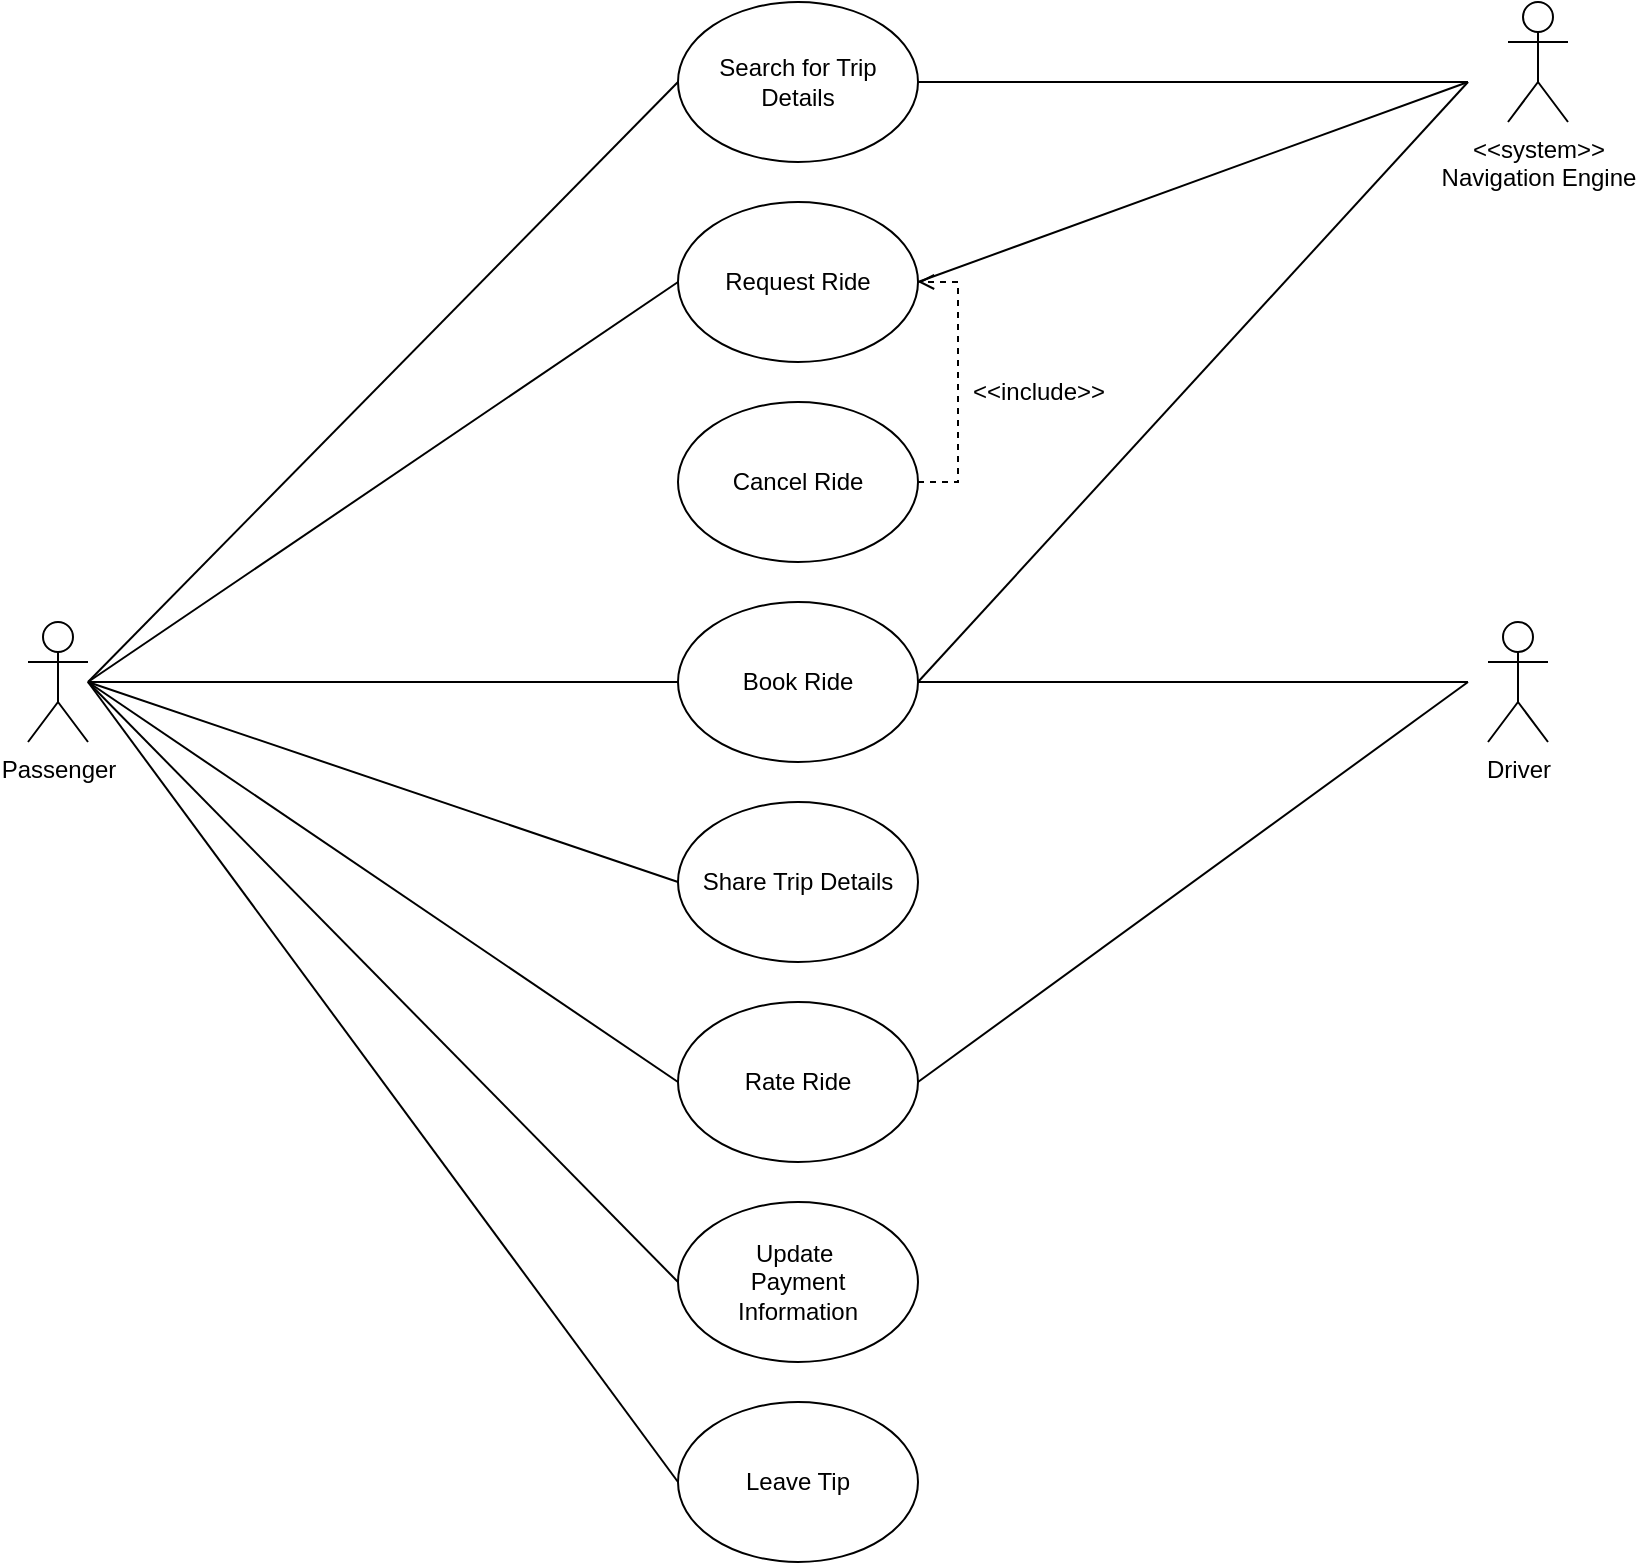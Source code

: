 <mxfile version="21.1.2" type="device">
  <diagram name="Page-1" id="zlhn3pk-vhhPT_8I6Kz8">
    <mxGraphModel dx="1232" dy="1180" grid="1" gridSize="10" guides="1" tooltips="1" connect="1" arrows="1" fold="1" page="1" pageScale="1" pageWidth="850" pageHeight="1100" math="0" shadow="0">
      <root>
        <mxCell id="0" />
        <mxCell id="1" parent="0" />
        <mxCell id="pIzrPI8-bBphLF1hinDx-1" value="Book Ride" style="ellipse;whiteSpace=wrap;html=1;" parent="1" vertex="1">
          <mxGeometry x="365" y="510" width="120" height="80" as="geometry" />
        </mxCell>
        <mxCell id="pIzrPI8-bBphLF1hinDx-12" style="edgeStyle=orthogonalEdgeStyle;rounded=0;orthogonalLoop=1;jettySize=auto;html=1;exitX=1;exitY=0.5;exitDx=0;exitDy=0;entryX=1;entryY=0.5;entryDx=0;entryDy=0;endArrow=open;endFill=0;dashed=1;" parent="1" source="pIzrPI8-bBphLF1hinDx-2" target="pIzrPI8-bBphLF1hinDx-3" edge="1">
          <mxGeometry relative="1" as="geometry" />
        </mxCell>
        <mxCell id="pIzrPI8-bBphLF1hinDx-2" value="Cancel Ride" style="ellipse;whiteSpace=wrap;html=1;" parent="1" vertex="1">
          <mxGeometry x="365" y="410" width="120" height="80" as="geometry" />
        </mxCell>
        <mxCell id="pIzrPI8-bBphLF1hinDx-3" value="Request Ride" style="ellipse;whiteSpace=wrap;html=1;" parent="1" vertex="1">
          <mxGeometry x="365" y="310" width="120" height="80" as="geometry" />
        </mxCell>
        <mxCell id="pIzrPI8-bBphLF1hinDx-4" value="Search for Trip&lt;br&gt;Details" style="ellipse;whiteSpace=wrap;html=1;" parent="1" vertex="1">
          <mxGeometry x="365" y="210" width="120" height="80" as="geometry" />
        </mxCell>
        <mxCell id="pIzrPI8-bBphLF1hinDx-5" value="Share Trip Details" style="ellipse;whiteSpace=wrap;html=1;" parent="1" vertex="1">
          <mxGeometry x="365" y="610" width="120" height="80" as="geometry" />
        </mxCell>
        <mxCell id="pIzrPI8-bBphLF1hinDx-6" value="Rate Ride" style="ellipse;whiteSpace=wrap;html=1;" parent="1" vertex="1">
          <mxGeometry x="365" y="710" width="120" height="80" as="geometry" />
        </mxCell>
        <mxCell id="pIzrPI8-bBphLF1hinDx-7" value="Update&amp;nbsp;&lt;br&gt;Payment&lt;br&gt;Information" style="ellipse;whiteSpace=wrap;html=1;" parent="1" vertex="1">
          <mxGeometry x="365" y="810" width="120" height="80" as="geometry" />
        </mxCell>
        <mxCell id="pIzrPI8-bBphLF1hinDx-8" value="Leave Tip" style="ellipse;whiteSpace=wrap;html=1;" parent="1" vertex="1">
          <mxGeometry x="365" y="910" width="120" height="80" as="geometry" />
        </mxCell>
        <mxCell id="pIzrPI8-bBphLF1hinDx-9" value="&amp;lt;&amp;lt;system&amp;gt;&amp;gt;&lt;br&gt;Navigation Engine" style="shape=umlActor;verticalLabelPosition=bottom;verticalAlign=top;html=1;outlineConnect=0;" parent="1" vertex="1">
          <mxGeometry x="780" y="210" width="30" height="60" as="geometry" />
        </mxCell>
        <mxCell id="pIzrPI8-bBphLF1hinDx-10" value="" style="endArrow=none;html=1;rounded=0;entryX=1;entryY=0.5;entryDx=0;entryDy=0;endFill=0;" parent="1" target="pIzrPI8-bBphLF1hinDx-4" edge="1">
          <mxGeometry width="50" height="50" relative="1" as="geometry">
            <mxPoint x="760" y="250" as="sourcePoint" />
            <mxPoint x="470" y="380" as="targetPoint" />
          </mxGeometry>
        </mxCell>
        <mxCell id="pIzrPI8-bBphLF1hinDx-11" value="" style="endArrow=none;html=1;rounded=0;entryX=1;entryY=0.5;entryDx=0;entryDy=0;endFill=0;" parent="1" target="pIzrPI8-bBphLF1hinDx-3" edge="1">
          <mxGeometry width="50" height="50" relative="1" as="geometry">
            <mxPoint x="760" y="250" as="sourcePoint" />
            <mxPoint x="470" y="380" as="targetPoint" />
          </mxGeometry>
        </mxCell>
        <mxCell id="pIzrPI8-bBphLF1hinDx-13" value="&amp;lt;&amp;lt;include&amp;gt;&amp;gt;" style="text;html=1;align=center;verticalAlign=middle;resizable=0;points=[];autosize=1;strokeColor=none;fillColor=none;" parent="1" vertex="1">
          <mxGeometry x="500" y="390" width="90" height="30" as="geometry" />
        </mxCell>
        <mxCell id="pIzrPI8-bBphLF1hinDx-14" value="" style="endArrow=none;html=1;rounded=0;exitX=1;exitY=0.5;exitDx=0;exitDy=0;" parent="1" source="pIzrPI8-bBphLF1hinDx-1" edge="1">
          <mxGeometry width="50" height="50" relative="1" as="geometry">
            <mxPoint x="490" y="450" as="sourcePoint" />
            <mxPoint x="760" y="250" as="targetPoint" />
          </mxGeometry>
        </mxCell>
        <mxCell id="pIzrPI8-bBphLF1hinDx-16" value="Driver" style="shape=umlActor;verticalLabelPosition=bottom;verticalAlign=top;html=1;outlineConnect=0;" parent="1" vertex="1">
          <mxGeometry x="770" y="520" width="30" height="60" as="geometry" />
        </mxCell>
        <mxCell id="pIzrPI8-bBphLF1hinDx-19" value="" style="endArrow=none;html=1;rounded=0;exitX=1;exitY=0.5;exitDx=0;exitDy=0;" parent="1" source="pIzrPI8-bBphLF1hinDx-1" edge="1">
          <mxGeometry width="50" height="50" relative="1" as="geometry">
            <mxPoint x="420" y="570" as="sourcePoint" />
            <mxPoint x="760" y="550" as="targetPoint" />
          </mxGeometry>
        </mxCell>
        <mxCell id="pIzrPI8-bBphLF1hinDx-22" value="" style="endArrow=none;html=1;rounded=0;exitX=1;exitY=0.5;exitDx=0;exitDy=0;" parent="1" source="pIzrPI8-bBphLF1hinDx-6" edge="1">
          <mxGeometry width="50" height="50" relative="1" as="geometry">
            <mxPoint x="420" y="570" as="sourcePoint" />
            <mxPoint x="760" y="550" as="targetPoint" />
          </mxGeometry>
        </mxCell>
        <mxCell id="pIzrPI8-bBphLF1hinDx-23" value="Passenger" style="shape=umlActor;verticalLabelPosition=bottom;verticalAlign=top;html=1;outlineConnect=0;" parent="1" vertex="1">
          <mxGeometry x="40" y="520" width="30" height="60" as="geometry" />
        </mxCell>
        <mxCell id="pIzrPI8-bBphLF1hinDx-25" value="" style="endArrow=none;html=1;rounded=0;entryX=0;entryY=0.5;entryDx=0;entryDy=0;" parent="1" source="pIzrPI8-bBphLF1hinDx-23" target="pIzrPI8-bBphLF1hinDx-1" edge="1">
          <mxGeometry width="50" height="50" relative="1" as="geometry">
            <mxPoint x="420" y="570" as="sourcePoint" />
            <mxPoint x="470" y="520" as="targetPoint" />
          </mxGeometry>
        </mxCell>
        <mxCell id="pIzrPI8-bBphLF1hinDx-27" value="" style="endArrow=none;html=1;rounded=0;entryX=0;entryY=0.5;entryDx=0;entryDy=0;" parent="1" target="pIzrPI8-bBphLF1hinDx-3" edge="1">
          <mxGeometry width="50" height="50" relative="1" as="geometry">
            <mxPoint x="70" y="550" as="sourcePoint" />
            <mxPoint x="375" y="460" as="targetPoint" />
          </mxGeometry>
        </mxCell>
        <mxCell id="pIzrPI8-bBphLF1hinDx-28" value="" style="endArrow=none;html=1;rounded=0;entryX=0;entryY=0.5;entryDx=0;entryDy=0;" parent="1" target="pIzrPI8-bBphLF1hinDx-4" edge="1">
          <mxGeometry width="50" height="50" relative="1" as="geometry">
            <mxPoint x="70" y="550" as="sourcePoint" />
            <mxPoint x="375" y="360" as="targetPoint" />
          </mxGeometry>
        </mxCell>
        <mxCell id="pIzrPI8-bBphLF1hinDx-29" value="" style="endArrow=none;html=1;rounded=0;entryX=0;entryY=0.5;entryDx=0;entryDy=0;" parent="1" target="pIzrPI8-bBphLF1hinDx-5" edge="1">
          <mxGeometry width="50" height="50" relative="1" as="geometry">
            <mxPoint x="70" y="550" as="sourcePoint" />
            <mxPoint x="375" y="560" as="targetPoint" />
          </mxGeometry>
        </mxCell>
        <mxCell id="pIzrPI8-bBphLF1hinDx-30" value="" style="endArrow=none;html=1;rounded=0;entryX=0;entryY=0.5;entryDx=0;entryDy=0;" parent="1" target="pIzrPI8-bBphLF1hinDx-6" edge="1">
          <mxGeometry width="50" height="50" relative="1" as="geometry">
            <mxPoint x="70" y="550" as="sourcePoint" />
            <mxPoint x="375" y="660" as="targetPoint" />
          </mxGeometry>
        </mxCell>
        <mxCell id="pIzrPI8-bBphLF1hinDx-31" value="" style="endArrow=none;html=1;rounded=0;entryX=0;entryY=0.5;entryDx=0;entryDy=0;" parent="1" target="pIzrPI8-bBphLF1hinDx-7" edge="1">
          <mxGeometry width="50" height="50" relative="1" as="geometry">
            <mxPoint x="70" y="550" as="sourcePoint" />
            <mxPoint x="375" y="760" as="targetPoint" />
          </mxGeometry>
        </mxCell>
        <mxCell id="pIzrPI8-bBphLF1hinDx-32" value="" style="endArrow=none;html=1;rounded=0;entryX=0;entryY=0.5;entryDx=0;entryDy=0;" parent="1" target="pIzrPI8-bBphLF1hinDx-8" edge="1">
          <mxGeometry width="50" height="50" relative="1" as="geometry">
            <mxPoint x="70" y="550" as="sourcePoint" />
            <mxPoint x="375" y="860" as="targetPoint" />
          </mxGeometry>
        </mxCell>
      </root>
    </mxGraphModel>
  </diagram>
</mxfile>
